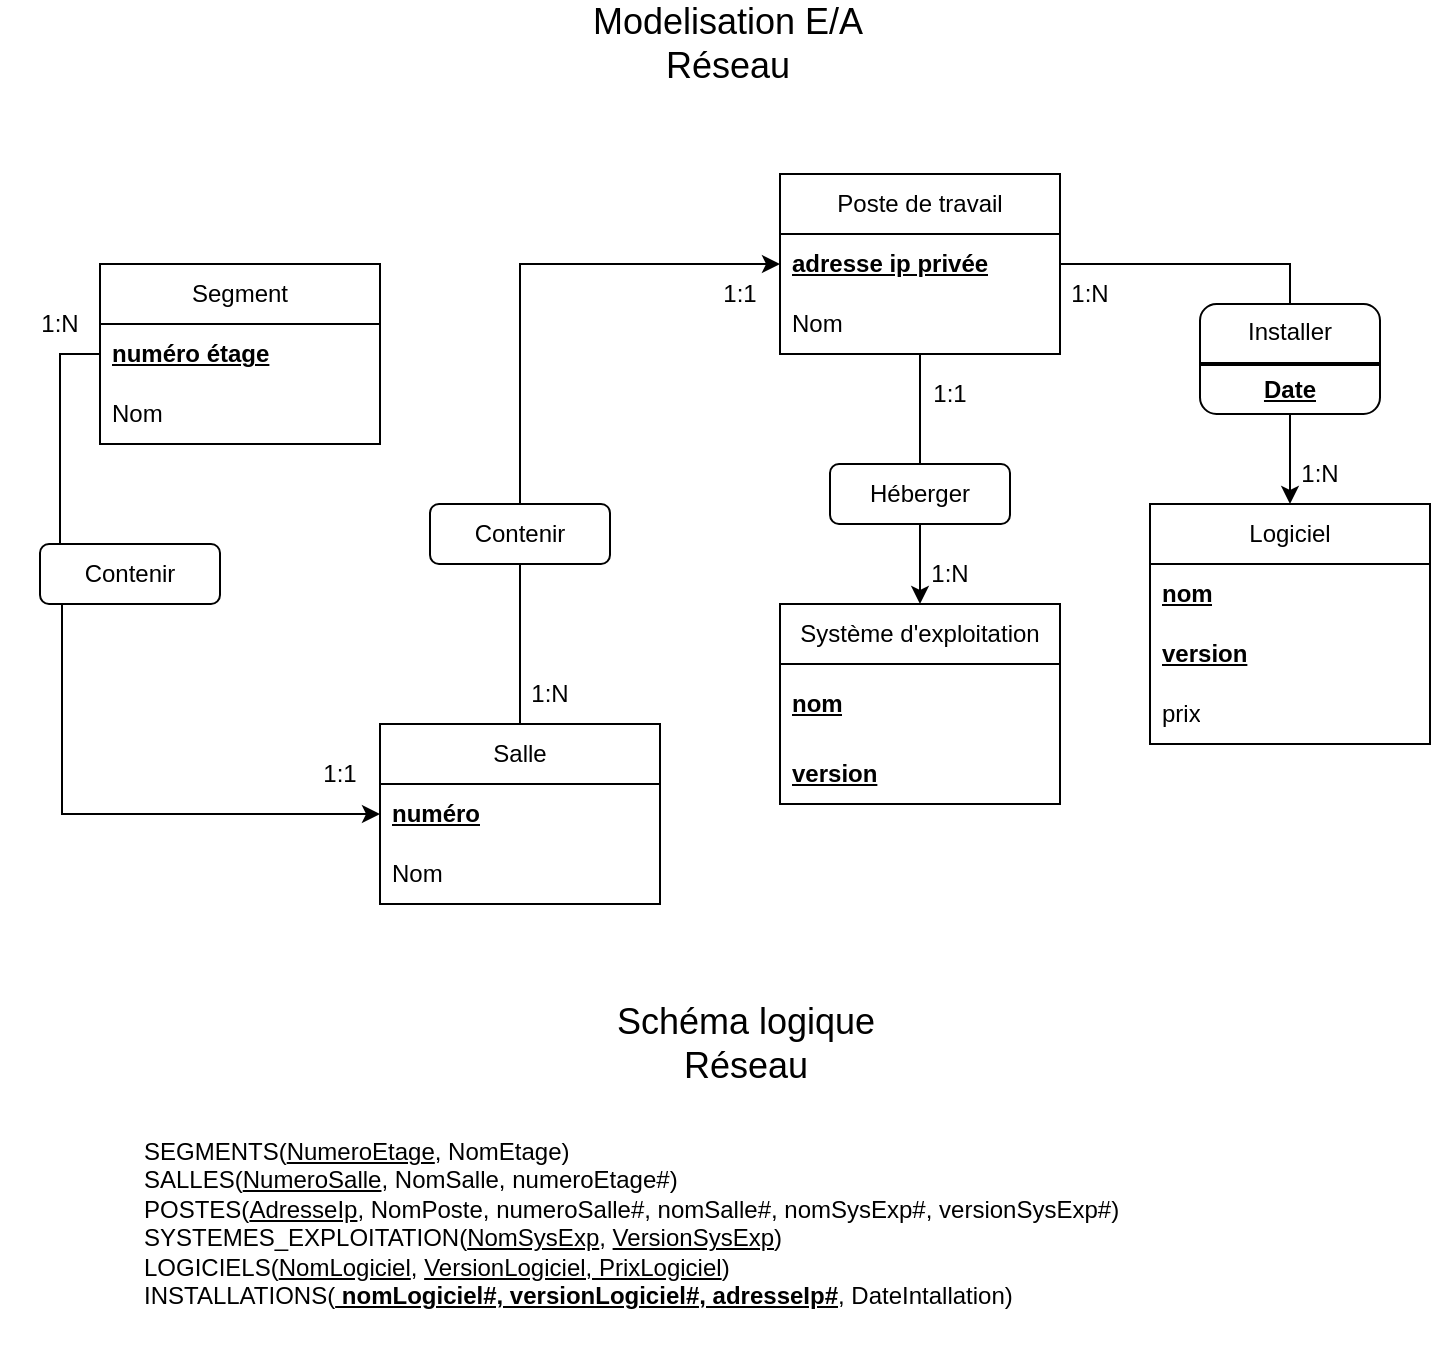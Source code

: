 <mxfile version="26.0.14">
  <diagram id="C5RBs43oDa-KdzZeNtuy" name="Page-1">
    <mxGraphModel dx="1407" dy="-311" grid="1" gridSize="10" guides="1" tooltips="1" connect="1" arrows="1" fold="1" page="1" pageScale="1" pageWidth="827" pageHeight="1169" math="0" shadow="0">
      <root>
        <mxCell id="WIyWlLk6GJQsqaUBKTNV-0" />
        <mxCell id="WIyWlLk6GJQsqaUBKTNV-1" parent="WIyWlLk6GJQsqaUBKTNV-0" />
        <mxCell id="9mr5yLSks6lPNNkDvnGB-1" value="Segment" style="swimlane;fontStyle=0;childLayout=stackLayout;horizontal=1;startSize=30;horizontalStack=0;resizeParent=1;resizeParentMax=0;resizeLast=0;collapsible=1;marginBottom=0;whiteSpace=wrap;html=1;" parent="WIyWlLk6GJQsqaUBKTNV-1" vertex="1">
          <mxGeometry x="100" y="1325" width="140" height="90" as="geometry" />
        </mxCell>
        <mxCell id="9mr5yLSks6lPNNkDvnGB-2" value="&lt;b&gt;&lt;u&gt;numéro étage&lt;/u&gt;&lt;/b&gt;" style="text;strokeColor=none;fillColor=none;align=left;verticalAlign=middle;spacingLeft=4;spacingRight=4;overflow=hidden;points=[[0,0.5],[1,0.5]];portConstraint=eastwest;rotatable=0;whiteSpace=wrap;html=1;" parent="9mr5yLSks6lPNNkDvnGB-1" vertex="1">
          <mxGeometry y="30" width="140" height="30" as="geometry" />
        </mxCell>
        <mxCell id="9mr5yLSks6lPNNkDvnGB-45" value="Nom" style="text;strokeColor=none;fillColor=none;align=left;verticalAlign=middle;spacingLeft=4;spacingRight=4;overflow=hidden;points=[[0,0.5],[1,0.5]];portConstraint=eastwest;rotatable=0;whiteSpace=wrap;html=1;" parent="9mr5yLSks6lPNNkDvnGB-1" vertex="1">
          <mxGeometry y="60" width="140" height="30" as="geometry" />
        </mxCell>
        <mxCell id="9mr5yLSks6lPNNkDvnGB-5" value="Système d&#39;exploitation" style="swimlane;fontStyle=0;childLayout=stackLayout;horizontal=1;startSize=30;horizontalStack=0;resizeParent=1;resizeParentMax=0;resizeLast=0;collapsible=1;marginBottom=0;whiteSpace=wrap;html=1;" parent="WIyWlLk6GJQsqaUBKTNV-1" vertex="1">
          <mxGeometry x="440" y="1495" width="140" height="100" as="geometry" />
        </mxCell>
        <mxCell id="9mr5yLSks6lPNNkDvnGB-6" value="&lt;div&gt;nom&lt;/div&gt;" style="text;strokeColor=none;fillColor=none;align=left;verticalAlign=middle;spacingLeft=4;spacingRight=4;overflow=hidden;points=[[0,0.5],[1,0.5]];portConstraint=eastwest;rotatable=0;whiteSpace=wrap;html=1;fontStyle=5" parent="9mr5yLSks6lPNNkDvnGB-5" vertex="1">
          <mxGeometry y="30" width="140" height="40" as="geometry" />
        </mxCell>
        <mxCell id="9mr5yLSks6lPNNkDvnGB-44" value="&lt;b&gt;&lt;u&gt;version&lt;/u&gt;&lt;/b&gt;" style="text;strokeColor=none;fillColor=none;align=left;verticalAlign=middle;spacingLeft=4;spacingRight=4;overflow=hidden;points=[[0,0.5],[1,0.5]];portConstraint=eastwest;rotatable=0;whiteSpace=wrap;html=1;" parent="9mr5yLSks6lPNNkDvnGB-5" vertex="1">
          <mxGeometry y="70" width="140" height="30" as="geometry" />
        </mxCell>
        <mxCell id="9mr5yLSks6lPNNkDvnGB-19" style="edgeStyle=orthogonalEdgeStyle;rounded=0;orthogonalLoop=1;jettySize=auto;html=1;entryX=0.5;entryY=0;entryDx=0;entryDy=0;exitX=1;exitY=0.5;exitDx=0;exitDy=0;" parent="WIyWlLk6GJQsqaUBKTNV-1" source="9mr5yLSks6lPNNkDvnGB-8" target="9mr5yLSks6lPNNkDvnGB-11" edge="1">
          <mxGeometry relative="1" as="geometry">
            <mxPoint x="695" y="1385" as="sourcePoint" />
          </mxGeometry>
        </mxCell>
        <mxCell id="9mr5yLSks6lPNNkDvnGB-28" style="edgeStyle=orthogonalEdgeStyle;rounded=0;orthogonalLoop=1;jettySize=auto;html=1;entryX=0.5;entryY=0;entryDx=0;entryDy=0;" parent="WIyWlLk6GJQsqaUBKTNV-1" source="9mr5yLSks6lPNNkDvnGB-7" target="9mr5yLSks6lPNNkDvnGB-5" edge="1">
          <mxGeometry relative="1" as="geometry" />
        </mxCell>
        <mxCell id="9mr5yLSks6lPNNkDvnGB-7" value="Poste de travail" style="swimlane;fontStyle=0;childLayout=stackLayout;horizontal=1;startSize=30;horizontalStack=0;resizeParent=1;resizeParentMax=0;resizeLast=0;collapsible=1;marginBottom=0;whiteSpace=wrap;html=1;" parent="WIyWlLk6GJQsqaUBKTNV-1" vertex="1">
          <mxGeometry x="440" y="1280" width="140" height="90" as="geometry" />
        </mxCell>
        <mxCell id="9mr5yLSks6lPNNkDvnGB-8" value="&lt;b&gt;&lt;u&gt;adresse ip privée&lt;/u&gt;&lt;/b&gt;" style="text;strokeColor=none;fillColor=none;align=left;verticalAlign=middle;spacingLeft=4;spacingRight=4;overflow=hidden;points=[[0,0.5],[1,0.5]];portConstraint=eastwest;rotatable=0;whiteSpace=wrap;html=1;" parent="9mr5yLSks6lPNNkDvnGB-7" vertex="1">
          <mxGeometry y="30" width="140" height="30" as="geometry" />
        </mxCell>
        <mxCell id="9mr5yLSks6lPNNkDvnGB-42" value="Nom" style="text;strokeColor=none;fillColor=none;align=left;verticalAlign=middle;spacingLeft=4;spacingRight=4;overflow=hidden;points=[[0,0.5],[1,0.5]];portConstraint=eastwest;rotatable=0;whiteSpace=wrap;html=1;" parent="9mr5yLSks6lPNNkDvnGB-7" vertex="1">
          <mxGeometry y="60" width="140" height="30" as="geometry" />
        </mxCell>
        <mxCell id="9mr5yLSks6lPNNkDvnGB-11" value="Logiciel" style="swimlane;fontStyle=0;childLayout=stackLayout;horizontal=1;startSize=30;horizontalStack=0;resizeParent=1;resizeParentMax=0;resizeLast=0;collapsible=1;marginBottom=0;whiteSpace=wrap;html=1;" parent="WIyWlLk6GJQsqaUBKTNV-1" vertex="1">
          <mxGeometry x="625" y="1445" width="140" height="120" as="geometry" />
        </mxCell>
        <mxCell id="9mr5yLSks6lPNNkDvnGB-12" value="&lt;b&gt;&lt;u&gt;nom&lt;/u&gt;&lt;/b&gt;" style="text;strokeColor=none;fillColor=none;align=left;verticalAlign=middle;spacingLeft=4;spacingRight=4;overflow=hidden;points=[[0,0.5],[1,0.5]];portConstraint=eastwest;rotatable=0;whiteSpace=wrap;html=1;" parent="9mr5yLSks6lPNNkDvnGB-11" vertex="1">
          <mxGeometry y="30" width="140" height="30" as="geometry" />
        </mxCell>
        <mxCell id="9mr5yLSks6lPNNkDvnGB-13" value="&lt;b&gt;&lt;u&gt;version&lt;/u&gt;&lt;/b&gt;" style="text;strokeColor=none;fillColor=none;align=left;verticalAlign=middle;spacingLeft=4;spacingRight=4;overflow=hidden;points=[[0,0.5],[1,0.5]];portConstraint=eastwest;rotatable=0;whiteSpace=wrap;html=1;" parent="9mr5yLSks6lPNNkDvnGB-11" vertex="1">
          <mxGeometry y="60" width="140" height="30" as="geometry" />
        </mxCell>
        <mxCell id="9mr5yLSks6lPNNkDvnGB-62" value="prix" style="text;strokeColor=none;fillColor=none;align=left;verticalAlign=middle;spacingLeft=4;spacingRight=4;overflow=hidden;points=[[0,0.5],[1,0.5]];portConstraint=eastwest;rotatable=0;whiteSpace=wrap;html=1;" parent="9mr5yLSks6lPNNkDvnGB-11" vertex="1">
          <mxGeometry y="90" width="140" height="30" as="geometry" />
        </mxCell>
        <mxCell id="9mr5yLSks6lPNNkDvnGB-15" value="Salle" style="swimlane;fontStyle=0;childLayout=stackLayout;horizontal=1;startSize=30;horizontalStack=0;resizeParent=1;resizeParentMax=0;resizeLast=0;collapsible=1;marginBottom=0;whiteSpace=wrap;html=1;" parent="WIyWlLk6GJQsqaUBKTNV-1" vertex="1">
          <mxGeometry x="240" y="1555" width="140" height="90" as="geometry" />
        </mxCell>
        <mxCell id="9mr5yLSks6lPNNkDvnGB-16" value="&lt;b&gt;&lt;u&gt;numéro&lt;/u&gt;&lt;/b&gt;" style="text;strokeColor=none;fillColor=none;align=left;verticalAlign=middle;spacingLeft=4;spacingRight=4;overflow=hidden;points=[[0,0.5],[1,0.5]];portConstraint=eastwest;rotatable=0;whiteSpace=wrap;html=1;" parent="9mr5yLSks6lPNNkDvnGB-15" vertex="1">
          <mxGeometry y="30" width="140" height="30" as="geometry" />
        </mxCell>
        <mxCell id="9mr5yLSks6lPNNkDvnGB-46" value="Nom" style="text;strokeColor=none;fillColor=none;align=left;verticalAlign=middle;spacingLeft=4;spacingRight=4;overflow=hidden;points=[[0,0.5],[1,0.5]];portConstraint=eastwest;rotatable=0;whiteSpace=wrap;html=1;" parent="9mr5yLSks6lPNNkDvnGB-15" vertex="1">
          <mxGeometry y="60" width="140" height="30" as="geometry" />
        </mxCell>
        <mxCell id="9mr5yLSks6lPNNkDvnGB-22" value="1:N" style="text;html=1;align=center;verticalAlign=middle;whiteSpace=wrap;rounded=0;" parent="WIyWlLk6GJQsqaUBKTNV-1" vertex="1">
          <mxGeometry x="565" y="1325" width="60" height="30" as="geometry" />
        </mxCell>
        <mxCell id="9mr5yLSks6lPNNkDvnGB-23" value="1:N" style="text;html=1;align=center;verticalAlign=middle;whiteSpace=wrap;rounded=0;" parent="WIyWlLk6GJQsqaUBKTNV-1" vertex="1">
          <mxGeometry x="680" y="1415" width="60" height="30" as="geometry" />
        </mxCell>
        <mxCell id="9mr5yLSks6lPNNkDvnGB-24" style="edgeStyle=orthogonalEdgeStyle;rounded=0;orthogonalLoop=1;jettySize=auto;html=1;exitX=0;exitY=0.5;exitDx=0;exitDy=0;entryX=0;entryY=0.5;entryDx=0;entryDy=0;" parent="WIyWlLk6GJQsqaUBKTNV-1" source="9mr5yLSks6lPNNkDvnGB-2" target="9mr5yLSks6lPNNkDvnGB-16" edge="1">
          <mxGeometry relative="1" as="geometry">
            <mxPoint x="120" y="1358" as="sourcePoint" />
            <mxPoint x="210" y="1560" as="targetPoint" />
            <Array as="points">
              <mxPoint x="80" y="1370" />
              <mxPoint x="80" y="1493" />
              <mxPoint x="81" y="1493" />
              <mxPoint x="81" y="1600" />
            </Array>
          </mxGeometry>
        </mxCell>
        <mxCell id="9mr5yLSks6lPNNkDvnGB-29" value="Contenir" style="rounded=1;whiteSpace=wrap;html=1;" parent="WIyWlLk6GJQsqaUBKTNV-1" vertex="1">
          <mxGeometry x="70" y="1465" width="90" height="30" as="geometry" />
        </mxCell>
        <mxCell id="9mr5yLSks6lPNNkDvnGB-27" style="edgeStyle=orthogonalEdgeStyle;rounded=0;orthogonalLoop=1;jettySize=auto;html=1;entryX=0;entryY=0.5;entryDx=0;entryDy=0;" parent="WIyWlLk6GJQsqaUBKTNV-1" source="9mr5yLSks6lPNNkDvnGB-15" target="9mr5yLSks6lPNNkDvnGB-8" edge="1">
          <mxGeometry relative="1" as="geometry">
            <mxPoint x="300" y="1295" as="targetPoint" />
          </mxGeometry>
        </mxCell>
        <mxCell id="9mr5yLSks6lPNNkDvnGB-30" value="Contenir" style="rounded=1;whiteSpace=wrap;html=1;" parent="WIyWlLk6GJQsqaUBKTNV-1" vertex="1">
          <mxGeometry x="265" y="1445" width="90" height="30" as="geometry" />
        </mxCell>
        <mxCell id="9mr5yLSks6lPNNkDvnGB-31" value="Héberger" style="rounded=1;whiteSpace=wrap;html=1;" parent="WIyWlLk6GJQsqaUBKTNV-1" vertex="1">
          <mxGeometry x="465" y="1425" width="90" height="30" as="geometry" />
        </mxCell>
        <mxCell id="9mr5yLSks6lPNNkDvnGB-32" value="Installer&lt;div&gt;&lt;br&gt;&lt;/div&gt;&lt;div&gt;&lt;u&gt;&lt;b&gt;Date&lt;/b&gt;&lt;/u&gt;&lt;/div&gt;" style="rounded=1;whiteSpace=wrap;html=1;" parent="WIyWlLk6GJQsqaUBKTNV-1" vertex="1">
          <mxGeometry x="650" y="1345" width="90" height="55" as="geometry" />
        </mxCell>
        <mxCell id="9mr5yLSks6lPNNkDvnGB-34" value="1:N" style="text;html=1;align=center;verticalAlign=middle;whiteSpace=wrap;rounded=0;" parent="WIyWlLk6GJQsqaUBKTNV-1" vertex="1">
          <mxGeometry x="50" y="1340" width="60" height="30" as="geometry" />
        </mxCell>
        <mxCell id="9mr5yLSks6lPNNkDvnGB-35" value="1:1" style="text;html=1;align=center;verticalAlign=middle;whiteSpace=wrap;rounded=0;" parent="WIyWlLk6GJQsqaUBKTNV-1" vertex="1">
          <mxGeometry x="190" y="1565" width="60" height="30" as="geometry" />
        </mxCell>
        <mxCell id="9mr5yLSks6lPNNkDvnGB-36" value="1:N" style="text;html=1;align=center;verticalAlign=middle;whiteSpace=wrap;rounded=0;" parent="WIyWlLk6GJQsqaUBKTNV-1" vertex="1">
          <mxGeometry x="295" y="1525" width="60" height="30" as="geometry" />
        </mxCell>
        <mxCell id="9mr5yLSks6lPNNkDvnGB-37" value="1:1" style="text;html=1;align=center;verticalAlign=middle;whiteSpace=wrap;rounded=0;" parent="WIyWlLk6GJQsqaUBKTNV-1" vertex="1">
          <mxGeometry x="495" y="1375" width="60" height="30" as="geometry" />
        </mxCell>
        <mxCell id="9mr5yLSks6lPNNkDvnGB-38" value="1:N" style="text;html=1;align=center;verticalAlign=middle;whiteSpace=wrap;rounded=0;" parent="WIyWlLk6GJQsqaUBKTNV-1" vertex="1">
          <mxGeometry x="495" y="1465" width="60" height="30" as="geometry" />
        </mxCell>
        <mxCell id="9mr5yLSks6lPNNkDvnGB-39" value="1:1" style="text;html=1;align=center;verticalAlign=middle;whiteSpace=wrap;rounded=0;" parent="WIyWlLk6GJQsqaUBKTNV-1" vertex="1">
          <mxGeometry x="390" y="1325" width="60" height="30" as="geometry" />
        </mxCell>
        <mxCell id="9mr5yLSks6lPNNkDvnGB-41" value="&lt;font style=&quot;font-size: 18px;&quot;&gt;Modelisation E/A Réseau&lt;/font&gt;" style="text;html=1;align=center;verticalAlign=middle;whiteSpace=wrap;rounded=0;" parent="WIyWlLk6GJQsqaUBKTNV-1" vertex="1">
          <mxGeometry x="344" y="1200" width="140" height="30" as="geometry" />
        </mxCell>
        <mxCell id="9mr5yLSks6lPNNkDvnGB-47" value="&lt;font style=&quot;font-size: 18px;&quot;&gt;Schéma logique Réseau&lt;/font&gt;" style="text;html=1;align=center;verticalAlign=middle;whiteSpace=wrap;rounded=0;" parent="WIyWlLk6GJQsqaUBKTNV-1" vertex="1">
          <mxGeometry x="353" y="1700" width="140" height="30" as="geometry" />
        </mxCell>
        <mxCell id="9mr5yLSks6lPNNkDvnGB-60" value="SEGMENTS(&lt;u&gt;NumeroEtage&lt;/u&gt;, NomEtage)&lt;div&gt;SALLES(&lt;u&gt;NumeroSalle&lt;/u&gt;,&amp;nbsp;&lt;span style=&quot;background-color: transparent; color: light-dark(rgb(0, 0, 0), rgb(255, 255, 255));&quot;&gt;NomSalle,&lt;/span&gt;&lt;span style=&quot;background-color: transparent; color: light-dark(rgb(0, 0, 0), rgb(255, 255, 255));&quot;&gt;&amp;nbsp;&lt;/span&gt;&lt;span style=&quot;background-color: transparent; color: light-dark(rgb(0, 0, 0), rgb(255, 255, 255));&quot;&gt;numeroEtage#&lt;/span&gt;&lt;span style=&quot;background-color: transparent; color: light-dark(rgb(0, 0, 0), rgb(255, 255, 255));&quot;&gt;)&lt;/span&gt;&lt;/div&gt;&lt;div&gt;POSTES(&lt;u&gt;AdresseIp&lt;/u&gt;, NomPoste, numeroSalle#, nomSalle#, nomSysExp#, versionSysExp#)&lt;/div&gt;&lt;div&gt;SYSTEMES_EXPLOITATION(&lt;u&gt;NomSysExp&lt;/u&gt;, &lt;u&gt;VersionSysExp&lt;/u&gt;)&lt;/div&gt;&lt;div&gt;LOGICIELS(&lt;u&gt;NomLogiciel&lt;/u&gt;, &lt;u&gt;VersionLogiciel, PrixLogiciel&lt;/u&gt;)&lt;/div&gt;&lt;div&gt;INSTALLATIONS(&lt;u&gt;&lt;b&gt; nomLogiciel#, versionLogiciel#, adresseIp#&lt;/b&gt;&lt;/u&gt;, DateIntallation)&lt;/div&gt;" style="text;whiteSpace=wrap;html=1;" parent="WIyWlLk6GJQsqaUBKTNV-1" vertex="1">
          <mxGeometry x="120" y="1755" width="509" height="110" as="geometry" />
        </mxCell>
        <mxCell id="9mr5yLSks6lPNNkDvnGB-61" value="" style="line;strokeWidth=2;html=1;" parent="WIyWlLk6GJQsqaUBKTNV-1" vertex="1">
          <mxGeometry x="650" y="1370" width="90" height="10" as="geometry" />
        </mxCell>
      </root>
    </mxGraphModel>
  </diagram>
</mxfile>
